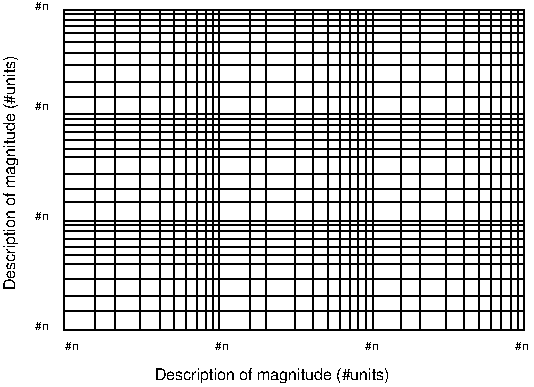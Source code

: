 #FIG 3.2
Portrait
Center
Inches
Letter  
100.00
Single
0
1200 2
2 1 0 1 0 -1 500 0 -1 0.000 1 0 7 0 0 3
	 4643 3224 4643 822 1193 822
2 1 0 1 0 -1 500 0 -1 0.000 1 0 7 0 0 2
	 1193 855 4643 855
2 1 0 1 0 -1 500 0 -1 0.000 1 0 7 0 0 2
	 1193 899 4643 899
2 1 0 1 0 -1 500 0 -1 0.000 1 0 7 0 0 2
	 1193 942 4643 942
2 1 0 1 0 -1 500 0 -1 0.000 1 0 7 0 0 3
	 1193 822 1193 3224 4643 3224
2 1 0 1 0 -1 500 0 -1 0.000 1 0 7 0 0 2
	 4643 999 1193 999
2 1 0 1 0 -1 500 0 -1 0.000 1 0 7 0 0 2
	 1193 1062 4643 1062
2 1 0 1 0 -1 500 0 -1 0.000 1 0 7 0 0 2
	 4643 1239 1193 1239
2 1 0 1 0 -1 500 0 -1 0.000 1 0 7 0 0 2
	 1423 822 1423 3224
2 1 0 1 0 -1 500 0 -1 0.000 1 0 7 0 0 2
	 1193 1143 4643 1143
2 1 0 1 0 -1 500 0 -1 0.000 1 0 7 0 0 2
	 1576 822 1576 3224
2 1 0 1 0 -1 500 0 -1 0.000 1 0 7 0 0 2
	 4643 1367 1193 1367
2 1 0 1 0 -1 500 0 -1 0.000 1 0 7 0 0 2
	 4643 1479 1193 1479
2 1 0 1 0 -1 500 0 -1 0.000 1 0 7 0 0 2
	 1760 822 1760 3224
2 1 0 1 0 -1 500 0 -1 0.000 1 0 7 0 0 2
	 1914 822 1914 3224
2 1 0 1 0 -1 500 0 -1 0.000 1 0 7 0 0 2
	 4643 1607 1193 1607
2 1 0 1 0 -1 500 0 -1 0.000 1 0 7 0 0 2
	 4643 1643 1193 1643
2 1 0 1 0 -1 500 0 -1 0.000 1 0 7 0 0 2
	 4643 1687 1193 1687
2 1 0 1 0 -1 500 0 -1 0.000 1 0 7 0 0 2
	 4643 1739 1193 1739
2 1 0 1 0 -1 500 0 -1 0.000 1 0 7 0 0 2
	 4643 1799 1193 1799
2 1 0 1 0 -1 500 0 -1 0.000 1 0 7 0 0 2
	 4643 1863 1193 1863
2 1 0 1 0 -1 500 0 -1 0.000 1 0 7 0 0 2
	 4643 1927 1193 1927
2 1 0 1 0 -1 500 0 -1 0.000 1 0 7 0 0 2
	 2021 822 2021 3224
2 1 0 1 0 -1 500 0 -1 0.000 1 0 7 0 0 2
	 4643 2055 1193 2055
2 1 0 1 0 -1 500 0 -1 0.000 1 0 7 0 0 2
	 2112 822 2112 3224
2 1 0 1 0 -1 500 0 -1 0.000 1 0 7 0 0 2
	 4643 2167 1193 2167
2 1 0 1 0 -1 500 0 -1 0.000 1 0 7 0 0 2
	 2190 822 2190 3224
2 1 0 1 0 -1 500 0 -1 0.000 1 0 7 0 0 2
	 4643 2263 1193 2263
2 1 0 1 0 -1 500 0 -1 0.000 1 0 7 0 0 2
	 2259 822 2259 3224
2 1 0 1 0 -1 500 0 -1 0.000 1 0 7 0 0 2
	 2312 822 2312 3224
2 1 0 1 0 -1 500 0 -1 0.000 1 0 7 0 0 2
	 2358 822 2358 3224
2 1 0 1 0 -1 500 0 -1 0.000 1 0 7 0 0 2
	 4643 2408 1193 2408
2 1 0 1 0 -1 500 0 -1 0.000 1 0 7 0 0 2
	 2588 822 2588 3224
2 1 0 1 0 -1 500 0 -1 0.000 1 0 7 0 0 2
	 2710 822 2710 3224
2 1 0 1 0 -1 500 0 -1 0.000 1 0 7 0 0 2
	 4643 2439 1193 2439
2 1 0 1 0 -1 500 0 -1 0.000 1 0 7 0 0 2
	 2925 822 2925 3224
2 1 0 1 0 -1 500 0 -1 0.000 1 0 7 0 0 2
	 4643 2484 1193 2484
2 1 0 1 0 -1 500 0 -1 0.000 1 0 7 0 0 2
	 3063 822 3063 3224
2 1 0 1 0 -1 500 0 -1 0.000 1 0 7 0 0 2
	 4643 2539 1193 2539
2 1 0 1 0 -1 500 0 -1 0.000 1 0 7 0 0 2
	 3171 822 3171 3224
2 1 0 1 0 -1 500 0 -1 0.000 1 0 7 0 0 2
	 4643 2600 1193 2600
2 1 0 1 0 -1 500 0 -1 0.000 1 0 7 0 0 2
	 3263 822 3263 3224
2 1 0 1 0 -1 500 0 -1 0.000 1 0 7 0 0 2
	 4643 2664 1193 2664
2 1 0 1 0 -1 500 0 -1 0.000 1 0 7 0 0 2
	 3339 822 3339 3224
2 1 0 1 0 -1 500 0 -1 0.000 1 0 7 0 0 2
	 4643 2727 1193 2727
2 1 0 1 0 -1 500 0 -1 0.000 1 0 7 0 0 2
	 3462 822 3462 3224
2 1 0 1 0 -1 500 0 -1 0.000 1 0 7 0 0 2
	 3401 822 3401 3224
2 1 0 1 0 -1 500 0 -1 0.000 1 0 7 0 0 2
	 4643 2840 1193 2840
2 1 0 1 0 -1 500 0 -1 0.000 1 0 7 0 0 2
	 3508 822 3508 3224
2 1 0 1 0 -1 500 0 -1 0.000 1 0 7 0 0 2
	 4643 2968 1193 2968
2 1 0 1 0 -1 500 0 -1 0.000 1 0 7 0 0 2
	 4643 3080 1193 3080
2 1 0 1 0 -1 500 0 -1 0.000 1 0 7 0 0 2
	 3723 822 3723 3224
2 1 0 1 0 -1 500 0 -1 0.000 1 0 7 0 0 2
	 3861 822 3861 3224
2 1 0 1 0 -1 500 0 -1 0.000 1 0 7 0 0 2
	 4060 822 4060 3224
2 1 0 1 0 -1 500 0 -1 0.000 1 0 7 0 0 2
	 4197 822 4197 3224
2 1 0 1 0 -1 500 0 -1 0.000 1 0 7 0 0 2
	 4305 822 4305 3224
2 1 0 1 0 -1 500 0 -1 0.000 1 0 7 0 0 2
	 4398 822 4398 3224
2 1 0 1 0 -1 500 0 -1 0.000 1 0 7 0 0 2
	 4474 822 4474 3224
2 1 0 1 0 -1 500 0 -1 0.000 1 0 7 0 0 2
	 4543 822 4543 3224
2 1 0 1 0 -1 500 0 -1 0.000 1 0 7 0 0 2
	 4597 822 4597 3224
4 0 0 20 0 16 6 0.0000 4 60 120 1200 3375 #n\001
4 0 0 20 0 16 6 0.0000 4 60 120 2325 3375 #n\001
4 0 0 20 0 16 6 0.0000 4 60 120 3450 3375 #n\001
4 0 0 20 0 16 6 0.0000 4 60 120 4575 3375 #n\001
4 0 0 20 0 16 6 0.0000 4 60 120 975 3225 #n\001
4 0 0 20 0 16 6 0.0000 4 60 120 975 2400 #n\001
4 0 0 20 0 16 6 0.0000 4 60 120 975 1575 #n\001
4 0 0 20 0 16 6 0.0000 4 60 120 975 825 #n\001
4 0 0 20 -1 16 8 1.5708 4 120 1860 825 2925 Description of magnitude (#units)\001
4 0 0 20 -1 16 8 0.0000 4 120 1860 1875 3600 Description of magnitude (#units)\001
